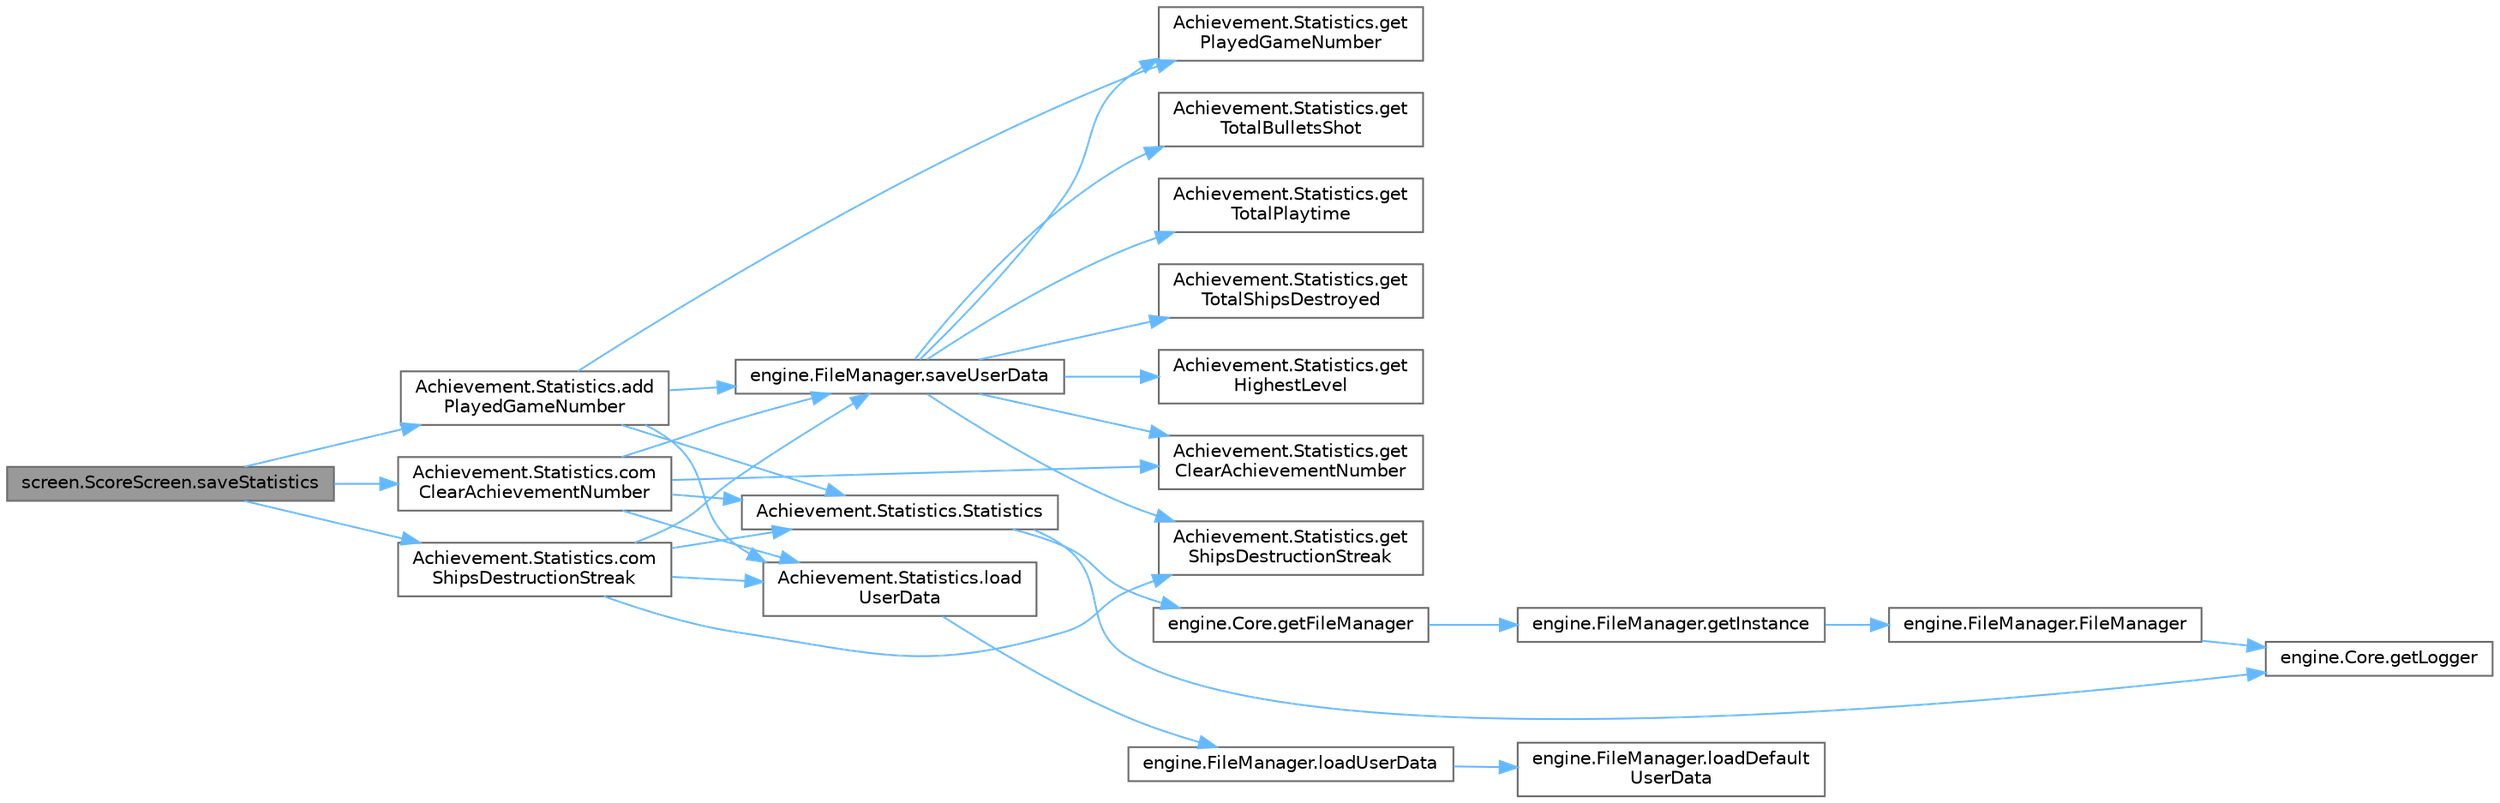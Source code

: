 digraph "screen.ScoreScreen.saveStatistics"
{
 // LATEX_PDF_SIZE
  bgcolor="transparent";
  edge [fontname=Helvetica,fontsize=10,labelfontname=Helvetica,labelfontsize=10];
  node [fontname=Helvetica,fontsize=10,shape=box,height=0.2,width=0.4];
  rankdir="LR";
  Node1 [id="Node000001",label="screen.ScoreScreen.saveStatistics",height=0.2,width=0.4,color="gray40", fillcolor="grey60", style="filled", fontcolor="black",tooltip="Saves the Player's Statistics."];
  Node1 -> Node2 [id="edge1_Node000001_Node000002",color="steelblue1",style="solid",tooltip=" "];
  Node2 [id="Node000002",label="Achievement.Statistics.add\lPlayedGameNumber",height=0.2,width=0.4,color="grey40", fillcolor="white", style="filled",URL="$class_achievement_1_1_statistics.html#a70c9ca387c795d149852dff0e7c298f2",tooltip="Add the number of games played."];
  Node2 -> Node3 [id="edge2_Node000002_Node000003",color="steelblue1",style="solid",tooltip=" "];
  Node3 [id="Node000003",label="Achievement.Statistics.get\lPlayedGameNumber",height=0.2,width=0.4,color="grey40", fillcolor="white", style="filled",URL="$class_achievement_1_1_statistics.html#a632f59955b1ed2d1e48760d10fb668dc",tooltip=" "];
  Node2 -> Node4 [id="edge3_Node000002_Node000004",color="steelblue1",style="solid",tooltip=" "];
  Node4 [id="Node000004",label="Achievement.Statistics.load\lUserData",height=0.2,width=0.4,color="grey40", fillcolor="white", style="filled",URL="$class_achievement_1_1_statistics.html#aec470afcbefd9828060b11add7f37673",tooltip="Load Statistic.property (userdata)"];
  Node4 -> Node5 [id="edge4_Node000004_Node000005",color="steelblue1",style="solid",tooltip=" "];
  Node5 [id="Node000005",label="engine.FileManager.loadUserData",height=0.2,width=0.4,color="grey40", fillcolor="white", style="filled",URL="$classengine_1_1_file_manager.html#a58f26de7ca8d0c2fa5f84bd180e98616",tooltip="load userData(Statistics) from file, and return userData(Statistics)"];
  Node5 -> Node6 [id="edge5_Node000005_Node000006",color="steelblue1",style="solid",tooltip=" "];
  Node6 [id="Node000006",label="engine.FileManager.loadDefault\lUserData",height=0.2,width=0.4,color="grey40", fillcolor="white", style="filled",URL="$classengine_1_1_file_manager.html#a659bc395de42280133d732e581ffb91d",tooltip="Returns the application default userData(Statistics) if there is no Statistic.properties file."];
  Node2 -> Node7 [id="edge6_Node000002_Node000007",color="steelblue1",style="solid",tooltip=" "];
  Node7 [id="Node000007",label="engine.FileManager.saveUserData",height=0.2,width=0.4,color="grey40", fillcolor="white", style="filled",URL="$classengine_1_1_file_manager.html#a65b46b7536594e0021ee5c7067c09416",tooltip="save userData(Statistics) to disk"];
  Node7 -> Node8 [id="edge7_Node000007_Node000008",color="steelblue1",style="solid",tooltip=" "];
  Node8 [id="Node000008",label="Achievement.Statistics.get\lClearAchievementNumber",height=0.2,width=0.4,color="grey40", fillcolor="white", style="filled",URL="$class_achievement_1_1_statistics.html#a7d204bad3d40b0e4ff7548cdc9991260",tooltip=" "];
  Node7 -> Node9 [id="edge8_Node000007_Node000009",color="steelblue1",style="solid",tooltip=" "];
  Node9 [id="Node000009",label="Achievement.Statistics.get\lHighestLevel",height=0.2,width=0.4,color="grey40", fillcolor="white", style="filled",URL="$class_achievement_1_1_statistics.html#aab7cbd1d316239e855b337f582add678",tooltip=" "];
  Node7 -> Node3 [id="edge9_Node000007_Node000003",color="steelblue1",style="solid",tooltip=" "];
  Node7 -> Node10 [id="edge10_Node000007_Node000010",color="steelblue1",style="solid",tooltip=" "];
  Node10 [id="Node000010",label="Achievement.Statistics.get\lShipsDestructionStreak",height=0.2,width=0.4,color="grey40", fillcolor="white", style="filled",URL="$class_achievement_1_1_statistics.html#a3a751c4ea32c4893807a7cd8f014f553",tooltip=" "];
  Node7 -> Node11 [id="edge11_Node000007_Node000011",color="steelblue1",style="solid",tooltip=" "];
  Node11 [id="Node000011",label="Achievement.Statistics.get\lTotalBulletsShot",height=0.2,width=0.4,color="grey40", fillcolor="white", style="filled",URL="$class_achievement_1_1_statistics.html#acd683f0989ff0f49bf522a0b3064ab8b",tooltip=" "];
  Node7 -> Node12 [id="edge12_Node000007_Node000012",color="steelblue1",style="solid",tooltip=" "];
  Node12 [id="Node000012",label="Achievement.Statistics.get\lTotalPlaytime",height=0.2,width=0.4,color="grey40", fillcolor="white", style="filled",URL="$class_achievement_1_1_statistics.html#a93d9cd3d501a574c125bdcb6b980bafe",tooltip=" "];
  Node7 -> Node13 [id="edge13_Node000007_Node000013",color="steelblue1",style="solid",tooltip=" "];
  Node13 [id="Node000013",label="Achievement.Statistics.get\lTotalShipsDestroyed",height=0.2,width=0.4,color="grey40", fillcolor="white", style="filled",URL="$class_achievement_1_1_statistics.html#a2b556051a7552d00bec08507e1372364",tooltip=" "];
  Node2 -> Node14 [id="edge14_Node000002_Node000014",color="steelblue1",style="solid",tooltip=" "];
  Node14 [id="Node000014",label="Achievement.Statistics.Statistics",height=0.2,width=0.4,color="grey40", fillcolor="white", style="filled",URL="$class_achievement_1_1_statistics.html#aeadeb981ade27306c427c3493a22d612",tooltip="Public Constructor."];
  Node14 -> Node15 [id="edge15_Node000014_Node000015",color="steelblue1",style="solid",tooltip=" "];
  Node15 [id="Node000015",label="engine.Core.getFileManager",height=0.2,width=0.4,color="grey40", fillcolor="white", style="filled",URL="$classengine_1_1_core.html#adb491d93cae178d9f5b8e7d05e2ad8e8",tooltip="Controls access to the file manager."];
  Node15 -> Node16 [id="edge16_Node000015_Node000016",color="steelblue1",style="solid",tooltip=" "];
  Node16 [id="Node000016",label="engine.FileManager.getInstance",height=0.2,width=0.4,color="grey40", fillcolor="white", style="filled",URL="$classengine_1_1_file_manager.html#a7698513523dc07d8c3a5e8f196b77ab0",tooltip="Returns shared instance of FileManager."];
  Node16 -> Node17 [id="edge17_Node000016_Node000017",color="steelblue1",style="solid",tooltip=" "];
  Node17 [id="Node000017",label="engine.FileManager.FileManager",height=0.2,width=0.4,color="grey40", fillcolor="white", style="filled",URL="$classengine_1_1_file_manager.html#afdca4bda43ab44bb37d0f6665f71378a",tooltip="private constructor."];
  Node17 -> Node18 [id="edge18_Node000017_Node000018",color="steelblue1",style="solid",tooltip=" "];
  Node18 [id="Node000018",label="engine.Core.getLogger",height=0.2,width=0.4,color="grey40", fillcolor="white", style="filled",URL="$classengine_1_1_core.html#a89349dea52049be064320358db9412a2",tooltip="Controls access to the logger."];
  Node14 -> Node18 [id="edge19_Node000014_Node000018",color="steelblue1",style="solid",tooltip=" "];
  Node1 -> Node19 [id="edge20_Node000001_Node000019",color="steelblue1",style="solid",tooltip=" "];
  Node19 [id="Node000019",label="Achievement.Statistics.com\lClearAchievementNumber",height=0.2,width=0.4,color="grey40", fillcolor="white", style="filled",URL="$class_achievement_1_1_statistics.html#a046884caedaf90d798dc5bd6c65f80b7",tooltip="Compare the number of achievements cleared up to now with the number of achievements cleared after th..."];
  Node19 -> Node8 [id="edge21_Node000019_Node000008",color="steelblue1",style="solid",tooltip=" "];
  Node19 -> Node4 [id="edge22_Node000019_Node000004",color="steelblue1",style="solid",tooltip=" "];
  Node19 -> Node7 [id="edge23_Node000019_Node000007",color="steelblue1",style="solid",tooltip=" "];
  Node19 -> Node14 [id="edge24_Node000019_Node000014",color="steelblue1",style="solid",tooltip=" "];
  Node1 -> Node20 [id="edge25_Node000001_Node000020",color="steelblue1",style="solid",tooltip=" "];
  Node20 [id="Node000020",label="Achievement.Statistics.com\lShipsDestructionStreak",height=0.2,width=0.4,color="grey40", fillcolor="white", style="filled",URL="$class_achievement_1_1_statistics.html#a50c7a6face4c8543e72f56144d46ed5d",tooltip="Compare the current game's destruction streak with the high score for shipsDestructionStreak."];
  Node20 -> Node10 [id="edge26_Node000020_Node000010",color="steelblue1",style="solid",tooltip=" "];
  Node20 -> Node4 [id="edge27_Node000020_Node000004",color="steelblue1",style="solid",tooltip=" "];
  Node20 -> Node7 [id="edge28_Node000020_Node000007",color="steelblue1",style="solid",tooltip=" "];
  Node20 -> Node14 [id="edge29_Node000020_Node000014",color="steelblue1",style="solid",tooltip=" "];
}
